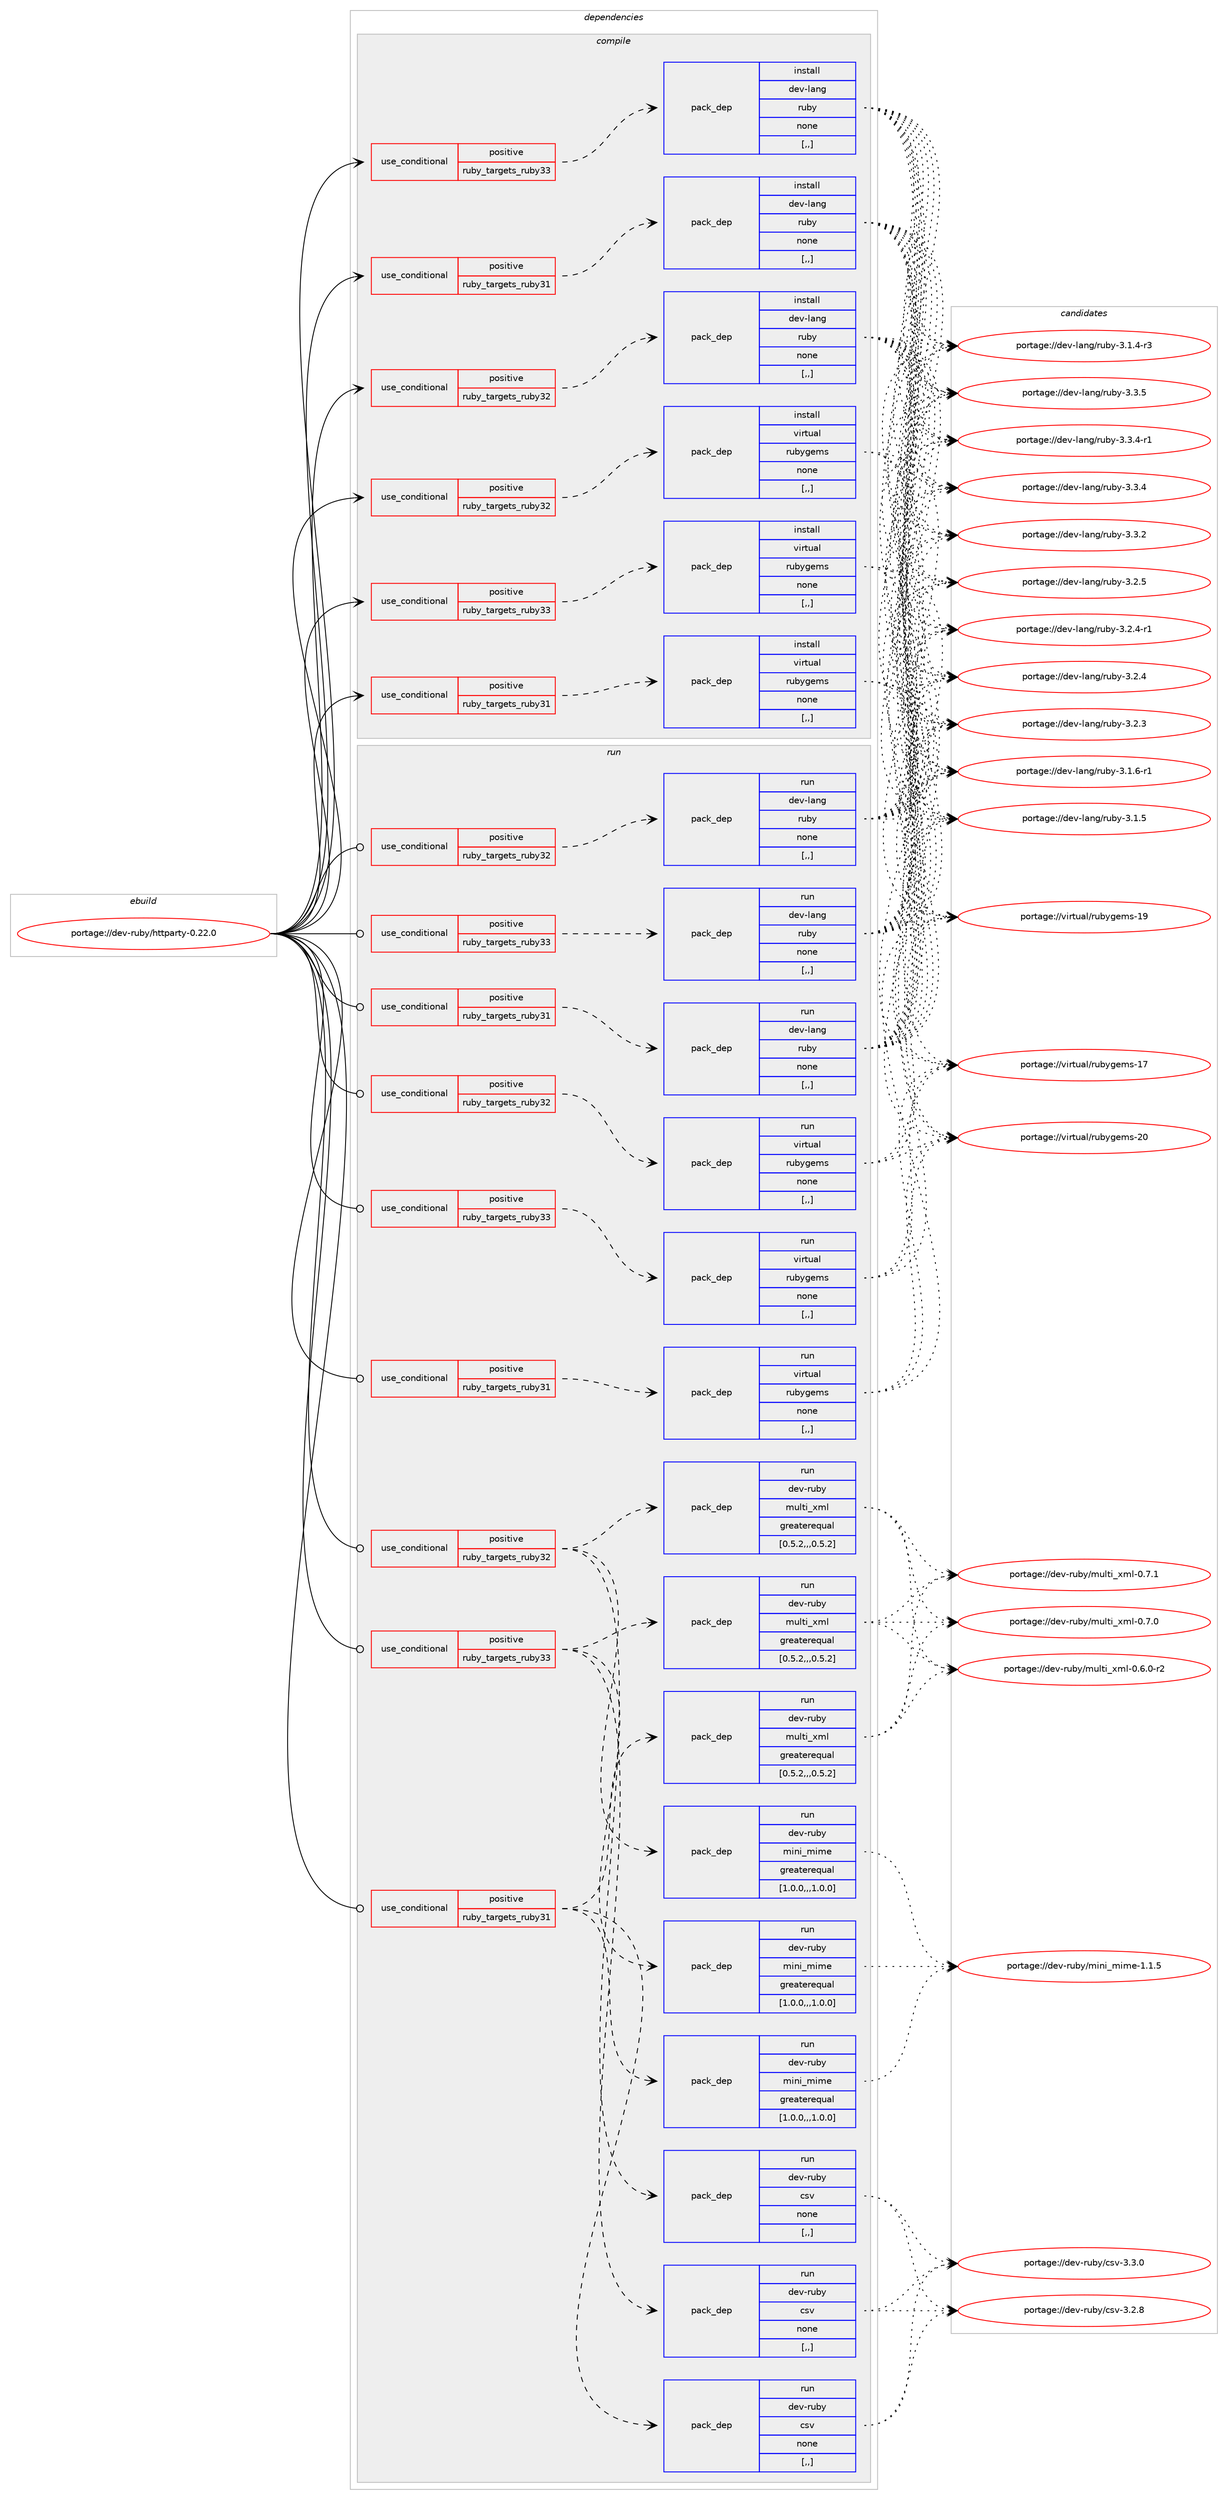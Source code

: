 digraph prolog {

# *************
# Graph options
# *************

newrank=true;
concentrate=true;
compound=true;
graph [rankdir=LR,fontname=Helvetica,fontsize=10,ranksep=1.5];#, ranksep=2.5, nodesep=0.2];
edge  [arrowhead=vee];
node  [fontname=Helvetica,fontsize=10];

# **********
# The ebuild
# **********

subgraph cluster_leftcol {
color=gray;
label=<<i>ebuild</i>>;
id [label="portage://dev-ruby/httparty-0.22.0", color=red, width=4, href="../dev-ruby/httparty-0.22.0.svg"];
}

# ****************
# The dependencies
# ****************

subgraph cluster_midcol {
color=gray;
label=<<i>dependencies</i>>;
subgraph cluster_compile {
fillcolor="#eeeeee";
style=filled;
label=<<i>compile</i>>;
subgraph cond179978 {
dependency682530 [label=<<TABLE BORDER="0" CELLBORDER="1" CELLSPACING="0" CELLPADDING="4"><TR><TD ROWSPAN="3" CELLPADDING="10">use_conditional</TD></TR><TR><TD>positive</TD></TR><TR><TD>ruby_targets_ruby31</TD></TR></TABLE>>, shape=none, color=red];
subgraph pack497629 {
dependency682531 [label=<<TABLE BORDER="0" CELLBORDER="1" CELLSPACING="0" CELLPADDING="4" WIDTH="220"><TR><TD ROWSPAN="6" CELLPADDING="30">pack_dep</TD></TR><TR><TD WIDTH="110">install</TD></TR><TR><TD>dev-lang</TD></TR><TR><TD>ruby</TD></TR><TR><TD>none</TD></TR><TR><TD>[,,]</TD></TR></TABLE>>, shape=none, color=blue];
}
dependency682530:e -> dependency682531:w [weight=20,style="dashed",arrowhead="vee"];
}
id:e -> dependency682530:w [weight=20,style="solid",arrowhead="vee"];
subgraph cond179979 {
dependency682532 [label=<<TABLE BORDER="0" CELLBORDER="1" CELLSPACING="0" CELLPADDING="4"><TR><TD ROWSPAN="3" CELLPADDING="10">use_conditional</TD></TR><TR><TD>positive</TD></TR><TR><TD>ruby_targets_ruby31</TD></TR></TABLE>>, shape=none, color=red];
subgraph pack497630 {
dependency682533 [label=<<TABLE BORDER="0" CELLBORDER="1" CELLSPACING="0" CELLPADDING="4" WIDTH="220"><TR><TD ROWSPAN="6" CELLPADDING="30">pack_dep</TD></TR><TR><TD WIDTH="110">install</TD></TR><TR><TD>virtual</TD></TR><TR><TD>rubygems</TD></TR><TR><TD>none</TD></TR><TR><TD>[,,]</TD></TR></TABLE>>, shape=none, color=blue];
}
dependency682532:e -> dependency682533:w [weight=20,style="dashed",arrowhead="vee"];
}
id:e -> dependency682532:w [weight=20,style="solid",arrowhead="vee"];
subgraph cond179980 {
dependency682534 [label=<<TABLE BORDER="0" CELLBORDER="1" CELLSPACING="0" CELLPADDING="4"><TR><TD ROWSPAN="3" CELLPADDING="10">use_conditional</TD></TR><TR><TD>positive</TD></TR><TR><TD>ruby_targets_ruby32</TD></TR></TABLE>>, shape=none, color=red];
subgraph pack497631 {
dependency682535 [label=<<TABLE BORDER="0" CELLBORDER="1" CELLSPACING="0" CELLPADDING="4" WIDTH="220"><TR><TD ROWSPAN="6" CELLPADDING="30">pack_dep</TD></TR><TR><TD WIDTH="110">install</TD></TR><TR><TD>dev-lang</TD></TR><TR><TD>ruby</TD></TR><TR><TD>none</TD></TR><TR><TD>[,,]</TD></TR></TABLE>>, shape=none, color=blue];
}
dependency682534:e -> dependency682535:w [weight=20,style="dashed",arrowhead="vee"];
}
id:e -> dependency682534:w [weight=20,style="solid",arrowhead="vee"];
subgraph cond179981 {
dependency682536 [label=<<TABLE BORDER="0" CELLBORDER="1" CELLSPACING="0" CELLPADDING="4"><TR><TD ROWSPAN="3" CELLPADDING="10">use_conditional</TD></TR><TR><TD>positive</TD></TR><TR><TD>ruby_targets_ruby32</TD></TR></TABLE>>, shape=none, color=red];
subgraph pack497632 {
dependency682537 [label=<<TABLE BORDER="0" CELLBORDER="1" CELLSPACING="0" CELLPADDING="4" WIDTH="220"><TR><TD ROWSPAN="6" CELLPADDING="30">pack_dep</TD></TR><TR><TD WIDTH="110">install</TD></TR><TR><TD>virtual</TD></TR><TR><TD>rubygems</TD></TR><TR><TD>none</TD></TR><TR><TD>[,,]</TD></TR></TABLE>>, shape=none, color=blue];
}
dependency682536:e -> dependency682537:w [weight=20,style="dashed",arrowhead="vee"];
}
id:e -> dependency682536:w [weight=20,style="solid",arrowhead="vee"];
subgraph cond179982 {
dependency682538 [label=<<TABLE BORDER="0" CELLBORDER="1" CELLSPACING="0" CELLPADDING="4"><TR><TD ROWSPAN="3" CELLPADDING="10">use_conditional</TD></TR><TR><TD>positive</TD></TR><TR><TD>ruby_targets_ruby33</TD></TR></TABLE>>, shape=none, color=red];
subgraph pack497633 {
dependency682539 [label=<<TABLE BORDER="0" CELLBORDER="1" CELLSPACING="0" CELLPADDING="4" WIDTH="220"><TR><TD ROWSPAN="6" CELLPADDING="30">pack_dep</TD></TR><TR><TD WIDTH="110">install</TD></TR><TR><TD>dev-lang</TD></TR><TR><TD>ruby</TD></TR><TR><TD>none</TD></TR><TR><TD>[,,]</TD></TR></TABLE>>, shape=none, color=blue];
}
dependency682538:e -> dependency682539:w [weight=20,style="dashed",arrowhead="vee"];
}
id:e -> dependency682538:w [weight=20,style="solid",arrowhead="vee"];
subgraph cond179983 {
dependency682540 [label=<<TABLE BORDER="0" CELLBORDER="1" CELLSPACING="0" CELLPADDING="4"><TR><TD ROWSPAN="3" CELLPADDING="10">use_conditional</TD></TR><TR><TD>positive</TD></TR><TR><TD>ruby_targets_ruby33</TD></TR></TABLE>>, shape=none, color=red];
subgraph pack497634 {
dependency682541 [label=<<TABLE BORDER="0" CELLBORDER="1" CELLSPACING="0" CELLPADDING="4" WIDTH="220"><TR><TD ROWSPAN="6" CELLPADDING="30">pack_dep</TD></TR><TR><TD WIDTH="110">install</TD></TR><TR><TD>virtual</TD></TR><TR><TD>rubygems</TD></TR><TR><TD>none</TD></TR><TR><TD>[,,]</TD></TR></TABLE>>, shape=none, color=blue];
}
dependency682540:e -> dependency682541:w [weight=20,style="dashed",arrowhead="vee"];
}
id:e -> dependency682540:w [weight=20,style="solid",arrowhead="vee"];
}
subgraph cluster_compileandrun {
fillcolor="#eeeeee";
style=filled;
label=<<i>compile and run</i>>;
}
subgraph cluster_run {
fillcolor="#eeeeee";
style=filled;
label=<<i>run</i>>;
subgraph cond179984 {
dependency682542 [label=<<TABLE BORDER="0" CELLBORDER="1" CELLSPACING="0" CELLPADDING="4"><TR><TD ROWSPAN="3" CELLPADDING="10">use_conditional</TD></TR><TR><TD>positive</TD></TR><TR><TD>ruby_targets_ruby31</TD></TR></TABLE>>, shape=none, color=red];
subgraph pack497635 {
dependency682543 [label=<<TABLE BORDER="0" CELLBORDER="1" CELLSPACING="0" CELLPADDING="4" WIDTH="220"><TR><TD ROWSPAN="6" CELLPADDING="30">pack_dep</TD></TR><TR><TD WIDTH="110">run</TD></TR><TR><TD>dev-lang</TD></TR><TR><TD>ruby</TD></TR><TR><TD>none</TD></TR><TR><TD>[,,]</TD></TR></TABLE>>, shape=none, color=blue];
}
dependency682542:e -> dependency682543:w [weight=20,style="dashed",arrowhead="vee"];
}
id:e -> dependency682542:w [weight=20,style="solid",arrowhead="odot"];
subgraph cond179985 {
dependency682544 [label=<<TABLE BORDER="0" CELLBORDER="1" CELLSPACING="0" CELLPADDING="4"><TR><TD ROWSPAN="3" CELLPADDING="10">use_conditional</TD></TR><TR><TD>positive</TD></TR><TR><TD>ruby_targets_ruby31</TD></TR></TABLE>>, shape=none, color=red];
subgraph pack497636 {
dependency682545 [label=<<TABLE BORDER="0" CELLBORDER="1" CELLSPACING="0" CELLPADDING="4" WIDTH="220"><TR><TD ROWSPAN="6" CELLPADDING="30">pack_dep</TD></TR><TR><TD WIDTH="110">run</TD></TR><TR><TD>dev-ruby</TD></TR><TR><TD>csv</TD></TR><TR><TD>none</TD></TR><TR><TD>[,,]</TD></TR></TABLE>>, shape=none, color=blue];
}
dependency682544:e -> dependency682545:w [weight=20,style="dashed",arrowhead="vee"];
subgraph pack497637 {
dependency682546 [label=<<TABLE BORDER="0" CELLBORDER="1" CELLSPACING="0" CELLPADDING="4" WIDTH="220"><TR><TD ROWSPAN="6" CELLPADDING="30">pack_dep</TD></TR><TR><TD WIDTH="110">run</TD></TR><TR><TD>dev-ruby</TD></TR><TR><TD>mini_mime</TD></TR><TR><TD>greaterequal</TD></TR><TR><TD>[1.0.0,,,1.0.0]</TD></TR></TABLE>>, shape=none, color=blue];
}
dependency682544:e -> dependency682546:w [weight=20,style="dashed",arrowhead="vee"];
subgraph pack497638 {
dependency682547 [label=<<TABLE BORDER="0" CELLBORDER="1" CELLSPACING="0" CELLPADDING="4" WIDTH="220"><TR><TD ROWSPAN="6" CELLPADDING="30">pack_dep</TD></TR><TR><TD WIDTH="110">run</TD></TR><TR><TD>dev-ruby</TD></TR><TR><TD>multi_xml</TD></TR><TR><TD>greaterequal</TD></TR><TR><TD>[0.5.2,,,0.5.2]</TD></TR></TABLE>>, shape=none, color=blue];
}
dependency682544:e -> dependency682547:w [weight=20,style="dashed",arrowhead="vee"];
}
id:e -> dependency682544:w [weight=20,style="solid",arrowhead="odot"];
subgraph cond179986 {
dependency682548 [label=<<TABLE BORDER="0" CELLBORDER="1" CELLSPACING="0" CELLPADDING="4"><TR><TD ROWSPAN="3" CELLPADDING="10">use_conditional</TD></TR><TR><TD>positive</TD></TR><TR><TD>ruby_targets_ruby31</TD></TR></TABLE>>, shape=none, color=red];
subgraph pack497639 {
dependency682549 [label=<<TABLE BORDER="0" CELLBORDER="1" CELLSPACING="0" CELLPADDING="4" WIDTH="220"><TR><TD ROWSPAN="6" CELLPADDING="30">pack_dep</TD></TR><TR><TD WIDTH="110">run</TD></TR><TR><TD>virtual</TD></TR><TR><TD>rubygems</TD></TR><TR><TD>none</TD></TR><TR><TD>[,,]</TD></TR></TABLE>>, shape=none, color=blue];
}
dependency682548:e -> dependency682549:w [weight=20,style="dashed",arrowhead="vee"];
}
id:e -> dependency682548:w [weight=20,style="solid",arrowhead="odot"];
subgraph cond179987 {
dependency682550 [label=<<TABLE BORDER="0" CELLBORDER="1" CELLSPACING="0" CELLPADDING="4"><TR><TD ROWSPAN="3" CELLPADDING="10">use_conditional</TD></TR><TR><TD>positive</TD></TR><TR><TD>ruby_targets_ruby32</TD></TR></TABLE>>, shape=none, color=red];
subgraph pack497640 {
dependency682551 [label=<<TABLE BORDER="0" CELLBORDER="1" CELLSPACING="0" CELLPADDING="4" WIDTH="220"><TR><TD ROWSPAN="6" CELLPADDING="30">pack_dep</TD></TR><TR><TD WIDTH="110">run</TD></TR><TR><TD>dev-lang</TD></TR><TR><TD>ruby</TD></TR><TR><TD>none</TD></TR><TR><TD>[,,]</TD></TR></TABLE>>, shape=none, color=blue];
}
dependency682550:e -> dependency682551:w [weight=20,style="dashed",arrowhead="vee"];
}
id:e -> dependency682550:w [weight=20,style="solid",arrowhead="odot"];
subgraph cond179988 {
dependency682552 [label=<<TABLE BORDER="0" CELLBORDER="1" CELLSPACING="0" CELLPADDING="4"><TR><TD ROWSPAN="3" CELLPADDING="10">use_conditional</TD></TR><TR><TD>positive</TD></TR><TR><TD>ruby_targets_ruby32</TD></TR></TABLE>>, shape=none, color=red];
subgraph pack497641 {
dependency682553 [label=<<TABLE BORDER="0" CELLBORDER="1" CELLSPACING="0" CELLPADDING="4" WIDTH="220"><TR><TD ROWSPAN="6" CELLPADDING="30">pack_dep</TD></TR><TR><TD WIDTH="110">run</TD></TR><TR><TD>dev-ruby</TD></TR><TR><TD>csv</TD></TR><TR><TD>none</TD></TR><TR><TD>[,,]</TD></TR></TABLE>>, shape=none, color=blue];
}
dependency682552:e -> dependency682553:w [weight=20,style="dashed",arrowhead="vee"];
subgraph pack497642 {
dependency682554 [label=<<TABLE BORDER="0" CELLBORDER="1" CELLSPACING="0" CELLPADDING="4" WIDTH="220"><TR><TD ROWSPAN="6" CELLPADDING="30">pack_dep</TD></TR><TR><TD WIDTH="110">run</TD></TR><TR><TD>dev-ruby</TD></TR><TR><TD>mini_mime</TD></TR><TR><TD>greaterequal</TD></TR><TR><TD>[1.0.0,,,1.0.0]</TD></TR></TABLE>>, shape=none, color=blue];
}
dependency682552:e -> dependency682554:w [weight=20,style="dashed",arrowhead="vee"];
subgraph pack497643 {
dependency682555 [label=<<TABLE BORDER="0" CELLBORDER="1" CELLSPACING="0" CELLPADDING="4" WIDTH="220"><TR><TD ROWSPAN="6" CELLPADDING="30">pack_dep</TD></TR><TR><TD WIDTH="110">run</TD></TR><TR><TD>dev-ruby</TD></TR><TR><TD>multi_xml</TD></TR><TR><TD>greaterequal</TD></TR><TR><TD>[0.5.2,,,0.5.2]</TD></TR></TABLE>>, shape=none, color=blue];
}
dependency682552:e -> dependency682555:w [weight=20,style="dashed",arrowhead="vee"];
}
id:e -> dependency682552:w [weight=20,style="solid",arrowhead="odot"];
subgraph cond179989 {
dependency682556 [label=<<TABLE BORDER="0" CELLBORDER="1" CELLSPACING="0" CELLPADDING="4"><TR><TD ROWSPAN="3" CELLPADDING="10">use_conditional</TD></TR><TR><TD>positive</TD></TR><TR><TD>ruby_targets_ruby32</TD></TR></TABLE>>, shape=none, color=red];
subgraph pack497644 {
dependency682557 [label=<<TABLE BORDER="0" CELLBORDER="1" CELLSPACING="0" CELLPADDING="4" WIDTH="220"><TR><TD ROWSPAN="6" CELLPADDING="30">pack_dep</TD></TR><TR><TD WIDTH="110">run</TD></TR><TR><TD>virtual</TD></TR><TR><TD>rubygems</TD></TR><TR><TD>none</TD></TR><TR><TD>[,,]</TD></TR></TABLE>>, shape=none, color=blue];
}
dependency682556:e -> dependency682557:w [weight=20,style="dashed",arrowhead="vee"];
}
id:e -> dependency682556:w [weight=20,style="solid",arrowhead="odot"];
subgraph cond179990 {
dependency682558 [label=<<TABLE BORDER="0" CELLBORDER="1" CELLSPACING="0" CELLPADDING="4"><TR><TD ROWSPAN="3" CELLPADDING="10">use_conditional</TD></TR><TR><TD>positive</TD></TR><TR><TD>ruby_targets_ruby33</TD></TR></TABLE>>, shape=none, color=red];
subgraph pack497645 {
dependency682559 [label=<<TABLE BORDER="0" CELLBORDER="1" CELLSPACING="0" CELLPADDING="4" WIDTH="220"><TR><TD ROWSPAN="6" CELLPADDING="30">pack_dep</TD></TR><TR><TD WIDTH="110">run</TD></TR><TR><TD>dev-lang</TD></TR><TR><TD>ruby</TD></TR><TR><TD>none</TD></TR><TR><TD>[,,]</TD></TR></TABLE>>, shape=none, color=blue];
}
dependency682558:e -> dependency682559:w [weight=20,style="dashed",arrowhead="vee"];
}
id:e -> dependency682558:w [weight=20,style="solid",arrowhead="odot"];
subgraph cond179991 {
dependency682560 [label=<<TABLE BORDER="0" CELLBORDER="1" CELLSPACING="0" CELLPADDING="4"><TR><TD ROWSPAN="3" CELLPADDING="10">use_conditional</TD></TR><TR><TD>positive</TD></TR><TR><TD>ruby_targets_ruby33</TD></TR></TABLE>>, shape=none, color=red];
subgraph pack497646 {
dependency682561 [label=<<TABLE BORDER="0" CELLBORDER="1" CELLSPACING="0" CELLPADDING="4" WIDTH="220"><TR><TD ROWSPAN="6" CELLPADDING="30">pack_dep</TD></TR><TR><TD WIDTH="110">run</TD></TR><TR><TD>dev-ruby</TD></TR><TR><TD>csv</TD></TR><TR><TD>none</TD></TR><TR><TD>[,,]</TD></TR></TABLE>>, shape=none, color=blue];
}
dependency682560:e -> dependency682561:w [weight=20,style="dashed",arrowhead="vee"];
subgraph pack497647 {
dependency682562 [label=<<TABLE BORDER="0" CELLBORDER="1" CELLSPACING="0" CELLPADDING="4" WIDTH="220"><TR><TD ROWSPAN="6" CELLPADDING="30">pack_dep</TD></TR><TR><TD WIDTH="110">run</TD></TR><TR><TD>dev-ruby</TD></TR><TR><TD>mini_mime</TD></TR><TR><TD>greaterequal</TD></TR><TR><TD>[1.0.0,,,1.0.0]</TD></TR></TABLE>>, shape=none, color=blue];
}
dependency682560:e -> dependency682562:w [weight=20,style="dashed",arrowhead="vee"];
subgraph pack497648 {
dependency682563 [label=<<TABLE BORDER="0" CELLBORDER="1" CELLSPACING="0" CELLPADDING="4" WIDTH="220"><TR><TD ROWSPAN="6" CELLPADDING="30">pack_dep</TD></TR><TR><TD WIDTH="110">run</TD></TR><TR><TD>dev-ruby</TD></TR><TR><TD>multi_xml</TD></TR><TR><TD>greaterequal</TD></TR><TR><TD>[0.5.2,,,0.5.2]</TD></TR></TABLE>>, shape=none, color=blue];
}
dependency682560:e -> dependency682563:w [weight=20,style="dashed",arrowhead="vee"];
}
id:e -> dependency682560:w [weight=20,style="solid",arrowhead="odot"];
subgraph cond179992 {
dependency682564 [label=<<TABLE BORDER="0" CELLBORDER="1" CELLSPACING="0" CELLPADDING="4"><TR><TD ROWSPAN="3" CELLPADDING="10">use_conditional</TD></TR><TR><TD>positive</TD></TR><TR><TD>ruby_targets_ruby33</TD></TR></TABLE>>, shape=none, color=red];
subgraph pack497649 {
dependency682565 [label=<<TABLE BORDER="0" CELLBORDER="1" CELLSPACING="0" CELLPADDING="4" WIDTH="220"><TR><TD ROWSPAN="6" CELLPADDING="30">pack_dep</TD></TR><TR><TD WIDTH="110">run</TD></TR><TR><TD>virtual</TD></TR><TR><TD>rubygems</TD></TR><TR><TD>none</TD></TR><TR><TD>[,,]</TD></TR></TABLE>>, shape=none, color=blue];
}
dependency682564:e -> dependency682565:w [weight=20,style="dashed",arrowhead="vee"];
}
id:e -> dependency682564:w [weight=20,style="solid",arrowhead="odot"];
}
}

# **************
# The candidates
# **************

subgraph cluster_choices {
rank=same;
color=gray;
label=<<i>candidates</i>>;

subgraph choice497629 {
color=black;
nodesep=1;
choice10010111845108971101034711411798121455146514653 [label="portage://dev-lang/ruby-3.3.5", color=red, width=4,href="../dev-lang/ruby-3.3.5.svg"];
choice100101118451089711010347114117981214551465146524511449 [label="portage://dev-lang/ruby-3.3.4-r1", color=red, width=4,href="../dev-lang/ruby-3.3.4-r1.svg"];
choice10010111845108971101034711411798121455146514652 [label="portage://dev-lang/ruby-3.3.4", color=red, width=4,href="../dev-lang/ruby-3.3.4.svg"];
choice10010111845108971101034711411798121455146514650 [label="portage://dev-lang/ruby-3.3.2", color=red, width=4,href="../dev-lang/ruby-3.3.2.svg"];
choice10010111845108971101034711411798121455146504653 [label="portage://dev-lang/ruby-3.2.5", color=red, width=4,href="../dev-lang/ruby-3.2.5.svg"];
choice100101118451089711010347114117981214551465046524511449 [label="portage://dev-lang/ruby-3.2.4-r1", color=red, width=4,href="../dev-lang/ruby-3.2.4-r1.svg"];
choice10010111845108971101034711411798121455146504652 [label="portage://dev-lang/ruby-3.2.4", color=red, width=4,href="../dev-lang/ruby-3.2.4.svg"];
choice10010111845108971101034711411798121455146504651 [label="portage://dev-lang/ruby-3.2.3", color=red, width=4,href="../dev-lang/ruby-3.2.3.svg"];
choice100101118451089711010347114117981214551464946544511449 [label="portage://dev-lang/ruby-3.1.6-r1", color=red, width=4,href="../dev-lang/ruby-3.1.6-r1.svg"];
choice10010111845108971101034711411798121455146494653 [label="portage://dev-lang/ruby-3.1.5", color=red, width=4,href="../dev-lang/ruby-3.1.5.svg"];
choice100101118451089711010347114117981214551464946524511451 [label="portage://dev-lang/ruby-3.1.4-r3", color=red, width=4,href="../dev-lang/ruby-3.1.4-r3.svg"];
dependency682531:e -> choice10010111845108971101034711411798121455146514653:w [style=dotted,weight="100"];
dependency682531:e -> choice100101118451089711010347114117981214551465146524511449:w [style=dotted,weight="100"];
dependency682531:e -> choice10010111845108971101034711411798121455146514652:w [style=dotted,weight="100"];
dependency682531:e -> choice10010111845108971101034711411798121455146514650:w [style=dotted,weight="100"];
dependency682531:e -> choice10010111845108971101034711411798121455146504653:w [style=dotted,weight="100"];
dependency682531:e -> choice100101118451089711010347114117981214551465046524511449:w [style=dotted,weight="100"];
dependency682531:e -> choice10010111845108971101034711411798121455146504652:w [style=dotted,weight="100"];
dependency682531:e -> choice10010111845108971101034711411798121455146504651:w [style=dotted,weight="100"];
dependency682531:e -> choice100101118451089711010347114117981214551464946544511449:w [style=dotted,weight="100"];
dependency682531:e -> choice10010111845108971101034711411798121455146494653:w [style=dotted,weight="100"];
dependency682531:e -> choice100101118451089711010347114117981214551464946524511451:w [style=dotted,weight="100"];
}
subgraph choice497630 {
color=black;
nodesep=1;
choice118105114116117971084711411798121103101109115455048 [label="portage://virtual/rubygems-20", color=red, width=4,href="../virtual/rubygems-20.svg"];
choice118105114116117971084711411798121103101109115454957 [label="portage://virtual/rubygems-19", color=red, width=4,href="../virtual/rubygems-19.svg"];
choice118105114116117971084711411798121103101109115454955 [label="portage://virtual/rubygems-17", color=red, width=4,href="../virtual/rubygems-17.svg"];
dependency682533:e -> choice118105114116117971084711411798121103101109115455048:w [style=dotted,weight="100"];
dependency682533:e -> choice118105114116117971084711411798121103101109115454957:w [style=dotted,weight="100"];
dependency682533:e -> choice118105114116117971084711411798121103101109115454955:w [style=dotted,weight="100"];
}
subgraph choice497631 {
color=black;
nodesep=1;
choice10010111845108971101034711411798121455146514653 [label="portage://dev-lang/ruby-3.3.5", color=red, width=4,href="../dev-lang/ruby-3.3.5.svg"];
choice100101118451089711010347114117981214551465146524511449 [label="portage://dev-lang/ruby-3.3.4-r1", color=red, width=4,href="../dev-lang/ruby-3.3.4-r1.svg"];
choice10010111845108971101034711411798121455146514652 [label="portage://dev-lang/ruby-3.3.4", color=red, width=4,href="../dev-lang/ruby-3.3.4.svg"];
choice10010111845108971101034711411798121455146514650 [label="portage://dev-lang/ruby-3.3.2", color=red, width=4,href="../dev-lang/ruby-3.3.2.svg"];
choice10010111845108971101034711411798121455146504653 [label="portage://dev-lang/ruby-3.2.5", color=red, width=4,href="../dev-lang/ruby-3.2.5.svg"];
choice100101118451089711010347114117981214551465046524511449 [label="portage://dev-lang/ruby-3.2.4-r1", color=red, width=4,href="../dev-lang/ruby-3.2.4-r1.svg"];
choice10010111845108971101034711411798121455146504652 [label="portage://dev-lang/ruby-3.2.4", color=red, width=4,href="../dev-lang/ruby-3.2.4.svg"];
choice10010111845108971101034711411798121455146504651 [label="portage://dev-lang/ruby-3.2.3", color=red, width=4,href="../dev-lang/ruby-3.2.3.svg"];
choice100101118451089711010347114117981214551464946544511449 [label="portage://dev-lang/ruby-3.1.6-r1", color=red, width=4,href="../dev-lang/ruby-3.1.6-r1.svg"];
choice10010111845108971101034711411798121455146494653 [label="portage://dev-lang/ruby-3.1.5", color=red, width=4,href="../dev-lang/ruby-3.1.5.svg"];
choice100101118451089711010347114117981214551464946524511451 [label="portage://dev-lang/ruby-3.1.4-r3", color=red, width=4,href="../dev-lang/ruby-3.1.4-r3.svg"];
dependency682535:e -> choice10010111845108971101034711411798121455146514653:w [style=dotted,weight="100"];
dependency682535:e -> choice100101118451089711010347114117981214551465146524511449:w [style=dotted,weight="100"];
dependency682535:e -> choice10010111845108971101034711411798121455146514652:w [style=dotted,weight="100"];
dependency682535:e -> choice10010111845108971101034711411798121455146514650:w [style=dotted,weight="100"];
dependency682535:e -> choice10010111845108971101034711411798121455146504653:w [style=dotted,weight="100"];
dependency682535:e -> choice100101118451089711010347114117981214551465046524511449:w [style=dotted,weight="100"];
dependency682535:e -> choice10010111845108971101034711411798121455146504652:w [style=dotted,weight="100"];
dependency682535:e -> choice10010111845108971101034711411798121455146504651:w [style=dotted,weight="100"];
dependency682535:e -> choice100101118451089711010347114117981214551464946544511449:w [style=dotted,weight="100"];
dependency682535:e -> choice10010111845108971101034711411798121455146494653:w [style=dotted,weight="100"];
dependency682535:e -> choice100101118451089711010347114117981214551464946524511451:w [style=dotted,weight="100"];
}
subgraph choice497632 {
color=black;
nodesep=1;
choice118105114116117971084711411798121103101109115455048 [label="portage://virtual/rubygems-20", color=red, width=4,href="../virtual/rubygems-20.svg"];
choice118105114116117971084711411798121103101109115454957 [label="portage://virtual/rubygems-19", color=red, width=4,href="../virtual/rubygems-19.svg"];
choice118105114116117971084711411798121103101109115454955 [label="portage://virtual/rubygems-17", color=red, width=4,href="../virtual/rubygems-17.svg"];
dependency682537:e -> choice118105114116117971084711411798121103101109115455048:w [style=dotted,weight="100"];
dependency682537:e -> choice118105114116117971084711411798121103101109115454957:w [style=dotted,weight="100"];
dependency682537:e -> choice118105114116117971084711411798121103101109115454955:w [style=dotted,weight="100"];
}
subgraph choice497633 {
color=black;
nodesep=1;
choice10010111845108971101034711411798121455146514653 [label="portage://dev-lang/ruby-3.3.5", color=red, width=4,href="../dev-lang/ruby-3.3.5.svg"];
choice100101118451089711010347114117981214551465146524511449 [label="portage://dev-lang/ruby-3.3.4-r1", color=red, width=4,href="../dev-lang/ruby-3.3.4-r1.svg"];
choice10010111845108971101034711411798121455146514652 [label="portage://dev-lang/ruby-3.3.4", color=red, width=4,href="../dev-lang/ruby-3.3.4.svg"];
choice10010111845108971101034711411798121455146514650 [label="portage://dev-lang/ruby-3.3.2", color=red, width=4,href="../dev-lang/ruby-3.3.2.svg"];
choice10010111845108971101034711411798121455146504653 [label="portage://dev-lang/ruby-3.2.5", color=red, width=4,href="../dev-lang/ruby-3.2.5.svg"];
choice100101118451089711010347114117981214551465046524511449 [label="portage://dev-lang/ruby-3.2.4-r1", color=red, width=4,href="../dev-lang/ruby-3.2.4-r1.svg"];
choice10010111845108971101034711411798121455146504652 [label="portage://dev-lang/ruby-3.2.4", color=red, width=4,href="../dev-lang/ruby-3.2.4.svg"];
choice10010111845108971101034711411798121455146504651 [label="portage://dev-lang/ruby-3.2.3", color=red, width=4,href="../dev-lang/ruby-3.2.3.svg"];
choice100101118451089711010347114117981214551464946544511449 [label="portage://dev-lang/ruby-3.1.6-r1", color=red, width=4,href="../dev-lang/ruby-3.1.6-r1.svg"];
choice10010111845108971101034711411798121455146494653 [label="portage://dev-lang/ruby-3.1.5", color=red, width=4,href="../dev-lang/ruby-3.1.5.svg"];
choice100101118451089711010347114117981214551464946524511451 [label="portage://dev-lang/ruby-3.1.4-r3", color=red, width=4,href="../dev-lang/ruby-3.1.4-r3.svg"];
dependency682539:e -> choice10010111845108971101034711411798121455146514653:w [style=dotted,weight="100"];
dependency682539:e -> choice100101118451089711010347114117981214551465146524511449:w [style=dotted,weight="100"];
dependency682539:e -> choice10010111845108971101034711411798121455146514652:w [style=dotted,weight="100"];
dependency682539:e -> choice10010111845108971101034711411798121455146514650:w [style=dotted,weight="100"];
dependency682539:e -> choice10010111845108971101034711411798121455146504653:w [style=dotted,weight="100"];
dependency682539:e -> choice100101118451089711010347114117981214551465046524511449:w [style=dotted,weight="100"];
dependency682539:e -> choice10010111845108971101034711411798121455146504652:w [style=dotted,weight="100"];
dependency682539:e -> choice10010111845108971101034711411798121455146504651:w [style=dotted,weight="100"];
dependency682539:e -> choice100101118451089711010347114117981214551464946544511449:w [style=dotted,weight="100"];
dependency682539:e -> choice10010111845108971101034711411798121455146494653:w [style=dotted,weight="100"];
dependency682539:e -> choice100101118451089711010347114117981214551464946524511451:w [style=dotted,weight="100"];
}
subgraph choice497634 {
color=black;
nodesep=1;
choice118105114116117971084711411798121103101109115455048 [label="portage://virtual/rubygems-20", color=red, width=4,href="../virtual/rubygems-20.svg"];
choice118105114116117971084711411798121103101109115454957 [label="portage://virtual/rubygems-19", color=red, width=4,href="../virtual/rubygems-19.svg"];
choice118105114116117971084711411798121103101109115454955 [label="portage://virtual/rubygems-17", color=red, width=4,href="../virtual/rubygems-17.svg"];
dependency682541:e -> choice118105114116117971084711411798121103101109115455048:w [style=dotted,weight="100"];
dependency682541:e -> choice118105114116117971084711411798121103101109115454957:w [style=dotted,weight="100"];
dependency682541:e -> choice118105114116117971084711411798121103101109115454955:w [style=dotted,weight="100"];
}
subgraph choice497635 {
color=black;
nodesep=1;
choice10010111845108971101034711411798121455146514653 [label="portage://dev-lang/ruby-3.3.5", color=red, width=4,href="../dev-lang/ruby-3.3.5.svg"];
choice100101118451089711010347114117981214551465146524511449 [label="portage://dev-lang/ruby-3.3.4-r1", color=red, width=4,href="../dev-lang/ruby-3.3.4-r1.svg"];
choice10010111845108971101034711411798121455146514652 [label="portage://dev-lang/ruby-3.3.4", color=red, width=4,href="../dev-lang/ruby-3.3.4.svg"];
choice10010111845108971101034711411798121455146514650 [label="portage://dev-lang/ruby-3.3.2", color=red, width=4,href="../dev-lang/ruby-3.3.2.svg"];
choice10010111845108971101034711411798121455146504653 [label="portage://dev-lang/ruby-3.2.5", color=red, width=4,href="../dev-lang/ruby-3.2.5.svg"];
choice100101118451089711010347114117981214551465046524511449 [label="portage://dev-lang/ruby-3.2.4-r1", color=red, width=4,href="../dev-lang/ruby-3.2.4-r1.svg"];
choice10010111845108971101034711411798121455146504652 [label="portage://dev-lang/ruby-3.2.4", color=red, width=4,href="../dev-lang/ruby-3.2.4.svg"];
choice10010111845108971101034711411798121455146504651 [label="portage://dev-lang/ruby-3.2.3", color=red, width=4,href="../dev-lang/ruby-3.2.3.svg"];
choice100101118451089711010347114117981214551464946544511449 [label="portage://dev-lang/ruby-3.1.6-r1", color=red, width=4,href="../dev-lang/ruby-3.1.6-r1.svg"];
choice10010111845108971101034711411798121455146494653 [label="portage://dev-lang/ruby-3.1.5", color=red, width=4,href="../dev-lang/ruby-3.1.5.svg"];
choice100101118451089711010347114117981214551464946524511451 [label="portage://dev-lang/ruby-3.1.4-r3", color=red, width=4,href="../dev-lang/ruby-3.1.4-r3.svg"];
dependency682543:e -> choice10010111845108971101034711411798121455146514653:w [style=dotted,weight="100"];
dependency682543:e -> choice100101118451089711010347114117981214551465146524511449:w [style=dotted,weight="100"];
dependency682543:e -> choice10010111845108971101034711411798121455146514652:w [style=dotted,weight="100"];
dependency682543:e -> choice10010111845108971101034711411798121455146514650:w [style=dotted,weight="100"];
dependency682543:e -> choice10010111845108971101034711411798121455146504653:w [style=dotted,weight="100"];
dependency682543:e -> choice100101118451089711010347114117981214551465046524511449:w [style=dotted,weight="100"];
dependency682543:e -> choice10010111845108971101034711411798121455146504652:w [style=dotted,weight="100"];
dependency682543:e -> choice10010111845108971101034711411798121455146504651:w [style=dotted,weight="100"];
dependency682543:e -> choice100101118451089711010347114117981214551464946544511449:w [style=dotted,weight="100"];
dependency682543:e -> choice10010111845108971101034711411798121455146494653:w [style=dotted,weight="100"];
dependency682543:e -> choice100101118451089711010347114117981214551464946524511451:w [style=dotted,weight="100"];
}
subgraph choice497636 {
color=black;
nodesep=1;
choice10010111845114117981214799115118455146514648 [label="portage://dev-ruby/csv-3.3.0", color=red, width=4,href="../dev-ruby/csv-3.3.0.svg"];
choice10010111845114117981214799115118455146504656 [label="portage://dev-ruby/csv-3.2.8", color=red, width=4,href="../dev-ruby/csv-3.2.8.svg"];
dependency682545:e -> choice10010111845114117981214799115118455146514648:w [style=dotted,weight="100"];
dependency682545:e -> choice10010111845114117981214799115118455146504656:w [style=dotted,weight="100"];
}
subgraph choice497637 {
color=black;
nodesep=1;
choice10010111845114117981214710910511010595109105109101454946494653 [label="portage://dev-ruby/mini_mime-1.1.5", color=red, width=4,href="../dev-ruby/mini_mime-1.1.5.svg"];
dependency682546:e -> choice10010111845114117981214710910511010595109105109101454946494653:w [style=dotted,weight="100"];
}
subgraph choice497638 {
color=black;
nodesep=1;
choice10010111845114117981214710911710811610595120109108454846554649 [label="portage://dev-ruby/multi_xml-0.7.1", color=red, width=4,href="../dev-ruby/multi_xml-0.7.1.svg"];
choice10010111845114117981214710911710811610595120109108454846554648 [label="portage://dev-ruby/multi_xml-0.7.0", color=red, width=4,href="../dev-ruby/multi_xml-0.7.0.svg"];
choice100101118451141179812147109117108116105951201091084548465446484511450 [label="portage://dev-ruby/multi_xml-0.6.0-r2", color=red, width=4,href="../dev-ruby/multi_xml-0.6.0-r2.svg"];
dependency682547:e -> choice10010111845114117981214710911710811610595120109108454846554649:w [style=dotted,weight="100"];
dependency682547:e -> choice10010111845114117981214710911710811610595120109108454846554648:w [style=dotted,weight="100"];
dependency682547:e -> choice100101118451141179812147109117108116105951201091084548465446484511450:w [style=dotted,weight="100"];
}
subgraph choice497639 {
color=black;
nodesep=1;
choice118105114116117971084711411798121103101109115455048 [label="portage://virtual/rubygems-20", color=red, width=4,href="../virtual/rubygems-20.svg"];
choice118105114116117971084711411798121103101109115454957 [label="portage://virtual/rubygems-19", color=red, width=4,href="../virtual/rubygems-19.svg"];
choice118105114116117971084711411798121103101109115454955 [label="portage://virtual/rubygems-17", color=red, width=4,href="../virtual/rubygems-17.svg"];
dependency682549:e -> choice118105114116117971084711411798121103101109115455048:w [style=dotted,weight="100"];
dependency682549:e -> choice118105114116117971084711411798121103101109115454957:w [style=dotted,weight="100"];
dependency682549:e -> choice118105114116117971084711411798121103101109115454955:w [style=dotted,weight="100"];
}
subgraph choice497640 {
color=black;
nodesep=1;
choice10010111845108971101034711411798121455146514653 [label="portage://dev-lang/ruby-3.3.5", color=red, width=4,href="../dev-lang/ruby-3.3.5.svg"];
choice100101118451089711010347114117981214551465146524511449 [label="portage://dev-lang/ruby-3.3.4-r1", color=red, width=4,href="../dev-lang/ruby-3.3.4-r1.svg"];
choice10010111845108971101034711411798121455146514652 [label="portage://dev-lang/ruby-3.3.4", color=red, width=4,href="../dev-lang/ruby-3.3.4.svg"];
choice10010111845108971101034711411798121455146514650 [label="portage://dev-lang/ruby-3.3.2", color=red, width=4,href="../dev-lang/ruby-3.3.2.svg"];
choice10010111845108971101034711411798121455146504653 [label="portage://dev-lang/ruby-3.2.5", color=red, width=4,href="../dev-lang/ruby-3.2.5.svg"];
choice100101118451089711010347114117981214551465046524511449 [label="portage://dev-lang/ruby-3.2.4-r1", color=red, width=4,href="../dev-lang/ruby-3.2.4-r1.svg"];
choice10010111845108971101034711411798121455146504652 [label="portage://dev-lang/ruby-3.2.4", color=red, width=4,href="../dev-lang/ruby-3.2.4.svg"];
choice10010111845108971101034711411798121455146504651 [label="portage://dev-lang/ruby-3.2.3", color=red, width=4,href="../dev-lang/ruby-3.2.3.svg"];
choice100101118451089711010347114117981214551464946544511449 [label="portage://dev-lang/ruby-3.1.6-r1", color=red, width=4,href="../dev-lang/ruby-3.1.6-r1.svg"];
choice10010111845108971101034711411798121455146494653 [label="portage://dev-lang/ruby-3.1.5", color=red, width=4,href="../dev-lang/ruby-3.1.5.svg"];
choice100101118451089711010347114117981214551464946524511451 [label="portage://dev-lang/ruby-3.1.4-r3", color=red, width=4,href="../dev-lang/ruby-3.1.4-r3.svg"];
dependency682551:e -> choice10010111845108971101034711411798121455146514653:w [style=dotted,weight="100"];
dependency682551:e -> choice100101118451089711010347114117981214551465146524511449:w [style=dotted,weight="100"];
dependency682551:e -> choice10010111845108971101034711411798121455146514652:w [style=dotted,weight="100"];
dependency682551:e -> choice10010111845108971101034711411798121455146514650:w [style=dotted,weight="100"];
dependency682551:e -> choice10010111845108971101034711411798121455146504653:w [style=dotted,weight="100"];
dependency682551:e -> choice100101118451089711010347114117981214551465046524511449:w [style=dotted,weight="100"];
dependency682551:e -> choice10010111845108971101034711411798121455146504652:w [style=dotted,weight="100"];
dependency682551:e -> choice10010111845108971101034711411798121455146504651:w [style=dotted,weight="100"];
dependency682551:e -> choice100101118451089711010347114117981214551464946544511449:w [style=dotted,weight="100"];
dependency682551:e -> choice10010111845108971101034711411798121455146494653:w [style=dotted,weight="100"];
dependency682551:e -> choice100101118451089711010347114117981214551464946524511451:w [style=dotted,weight="100"];
}
subgraph choice497641 {
color=black;
nodesep=1;
choice10010111845114117981214799115118455146514648 [label="portage://dev-ruby/csv-3.3.0", color=red, width=4,href="../dev-ruby/csv-3.3.0.svg"];
choice10010111845114117981214799115118455146504656 [label="portage://dev-ruby/csv-3.2.8", color=red, width=4,href="../dev-ruby/csv-3.2.8.svg"];
dependency682553:e -> choice10010111845114117981214799115118455146514648:w [style=dotted,weight="100"];
dependency682553:e -> choice10010111845114117981214799115118455146504656:w [style=dotted,weight="100"];
}
subgraph choice497642 {
color=black;
nodesep=1;
choice10010111845114117981214710910511010595109105109101454946494653 [label="portage://dev-ruby/mini_mime-1.1.5", color=red, width=4,href="../dev-ruby/mini_mime-1.1.5.svg"];
dependency682554:e -> choice10010111845114117981214710910511010595109105109101454946494653:w [style=dotted,weight="100"];
}
subgraph choice497643 {
color=black;
nodesep=1;
choice10010111845114117981214710911710811610595120109108454846554649 [label="portage://dev-ruby/multi_xml-0.7.1", color=red, width=4,href="../dev-ruby/multi_xml-0.7.1.svg"];
choice10010111845114117981214710911710811610595120109108454846554648 [label="portage://dev-ruby/multi_xml-0.7.0", color=red, width=4,href="../dev-ruby/multi_xml-0.7.0.svg"];
choice100101118451141179812147109117108116105951201091084548465446484511450 [label="portage://dev-ruby/multi_xml-0.6.0-r2", color=red, width=4,href="../dev-ruby/multi_xml-0.6.0-r2.svg"];
dependency682555:e -> choice10010111845114117981214710911710811610595120109108454846554649:w [style=dotted,weight="100"];
dependency682555:e -> choice10010111845114117981214710911710811610595120109108454846554648:w [style=dotted,weight="100"];
dependency682555:e -> choice100101118451141179812147109117108116105951201091084548465446484511450:w [style=dotted,weight="100"];
}
subgraph choice497644 {
color=black;
nodesep=1;
choice118105114116117971084711411798121103101109115455048 [label="portage://virtual/rubygems-20", color=red, width=4,href="../virtual/rubygems-20.svg"];
choice118105114116117971084711411798121103101109115454957 [label="portage://virtual/rubygems-19", color=red, width=4,href="../virtual/rubygems-19.svg"];
choice118105114116117971084711411798121103101109115454955 [label="portage://virtual/rubygems-17", color=red, width=4,href="../virtual/rubygems-17.svg"];
dependency682557:e -> choice118105114116117971084711411798121103101109115455048:w [style=dotted,weight="100"];
dependency682557:e -> choice118105114116117971084711411798121103101109115454957:w [style=dotted,weight="100"];
dependency682557:e -> choice118105114116117971084711411798121103101109115454955:w [style=dotted,weight="100"];
}
subgraph choice497645 {
color=black;
nodesep=1;
choice10010111845108971101034711411798121455146514653 [label="portage://dev-lang/ruby-3.3.5", color=red, width=4,href="../dev-lang/ruby-3.3.5.svg"];
choice100101118451089711010347114117981214551465146524511449 [label="portage://dev-lang/ruby-3.3.4-r1", color=red, width=4,href="../dev-lang/ruby-3.3.4-r1.svg"];
choice10010111845108971101034711411798121455146514652 [label="portage://dev-lang/ruby-3.3.4", color=red, width=4,href="../dev-lang/ruby-3.3.4.svg"];
choice10010111845108971101034711411798121455146514650 [label="portage://dev-lang/ruby-3.3.2", color=red, width=4,href="../dev-lang/ruby-3.3.2.svg"];
choice10010111845108971101034711411798121455146504653 [label="portage://dev-lang/ruby-3.2.5", color=red, width=4,href="../dev-lang/ruby-3.2.5.svg"];
choice100101118451089711010347114117981214551465046524511449 [label="portage://dev-lang/ruby-3.2.4-r1", color=red, width=4,href="../dev-lang/ruby-3.2.4-r1.svg"];
choice10010111845108971101034711411798121455146504652 [label="portage://dev-lang/ruby-3.2.4", color=red, width=4,href="../dev-lang/ruby-3.2.4.svg"];
choice10010111845108971101034711411798121455146504651 [label="portage://dev-lang/ruby-3.2.3", color=red, width=4,href="../dev-lang/ruby-3.2.3.svg"];
choice100101118451089711010347114117981214551464946544511449 [label="portage://dev-lang/ruby-3.1.6-r1", color=red, width=4,href="../dev-lang/ruby-3.1.6-r1.svg"];
choice10010111845108971101034711411798121455146494653 [label="portage://dev-lang/ruby-3.1.5", color=red, width=4,href="../dev-lang/ruby-3.1.5.svg"];
choice100101118451089711010347114117981214551464946524511451 [label="portage://dev-lang/ruby-3.1.4-r3", color=red, width=4,href="../dev-lang/ruby-3.1.4-r3.svg"];
dependency682559:e -> choice10010111845108971101034711411798121455146514653:w [style=dotted,weight="100"];
dependency682559:e -> choice100101118451089711010347114117981214551465146524511449:w [style=dotted,weight="100"];
dependency682559:e -> choice10010111845108971101034711411798121455146514652:w [style=dotted,weight="100"];
dependency682559:e -> choice10010111845108971101034711411798121455146514650:w [style=dotted,weight="100"];
dependency682559:e -> choice10010111845108971101034711411798121455146504653:w [style=dotted,weight="100"];
dependency682559:e -> choice100101118451089711010347114117981214551465046524511449:w [style=dotted,weight="100"];
dependency682559:e -> choice10010111845108971101034711411798121455146504652:w [style=dotted,weight="100"];
dependency682559:e -> choice10010111845108971101034711411798121455146504651:w [style=dotted,weight="100"];
dependency682559:e -> choice100101118451089711010347114117981214551464946544511449:w [style=dotted,weight="100"];
dependency682559:e -> choice10010111845108971101034711411798121455146494653:w [style=dotted,weight="100"];
dependency682559:e -> choice100101118451089711010347114117981214551464946524511451:w [style=dotted,weight="100"];
}
subgraph choice497646 {
color=black;
nodesep=1;
choice10010111845114117981214799115118455146514648 [label="portage://dev-ruby/csv-3.3.0", color=red, width=4,href="../dev-ruby/csv-3.3.0.svg"];
choice10010111845114117981214799115118455146504656 [label="portage://dev-ruby/csv-3.2.8", color=red, width=4,href="../dev-ruby/csv-3.2.8.svg"];
dependency682561:e -> choice10010111845114117981214799115118455146514648:w [style=dotted,weight="100"];
dependency682561:e -> choice10010111845114117981214799115118455146504656:w [style=dotted,weight="100"];
}
subgraph choice497647 {
color=black;
nodesep=1;
choice10010111845114117981214710910511010595109105109101454946494653 [label="portage://dev-ruby/mini_mime-1.1.5", color=red, width=4,href="../dev-ruby/mini_mime-1.1.5.svg"];
dependency682562:e -> choice10010111845114117981214710910511010595109105109101454946494653:w [style=dotted,weight="100"];
}
subgraph choice497648 {
color=black;
nodesep=1;
choice10010111845114117981214710911710811610595120109108454846554649 [label="portage://dev-ruby/multi_xml-0.7.1", color=red, width=4,href="../dev-ruby/multi_xml-0.7.1.svg"];
choice10010111845114117981214710911710811610595120109108454846554648 [label="portage://dev-ruby/multi_xml-0.7.0", color=red, width=4,href="../dev-ruby/multi_xml-0.7.0.svg"];
choice100101118451141179812147109117108116105951201091084548465446484511450 [label="portage://dev-ruby/multi_xml-0.6.0-r2", color=red, width=4,href="../dev-ruby/multi_xml-0.6.0-r2.svg"];
dependency682563:e -> choice10010111845114117981214710911710811610595120109108454846554649:w [style=dotted,weight="100"];
dependency682563:e -> choice10010111845114117981214710911710811610595120109108454846554648:w [style=dotted,weight="100"];
dependency682563:e -> choice100101118451141179812147109117108116105951201091084548465446484511450:w [style=dotted,weight="100"];
}
subgraph choice497649 {
color=black;
nodesep=1;
choice118105114116117971084711411798121103101109115455048 [label="portage://virtual/rubygems-20", color=red, width=4,href="../virtual/rubygems-20.svg"];
choice118105114116117971084711411798121103101109115454957 [label="portage://virtual/rubygems-19", color=red, width=4,href="../virtual/rubygems-19.svg"];
choice118105114116117971084711411798121103101109115454955 [label="portage://virtual/rubygems-17", color=red, width=4,href="../virtual/rubygems-17.svg"];
dependency682565:e -> choice118105114116117971084711411798121103101109115455048:w [style=dotted,weight="100"];
dependency682565:e -> choice118105114116117971084711411798121103101109115454957:w [style=dotted,weight="100"];
dependency682565:e -> choice118105114116117971084711411798121103101109115454955:w [style=dotted,weight="100"];
}
}

}
